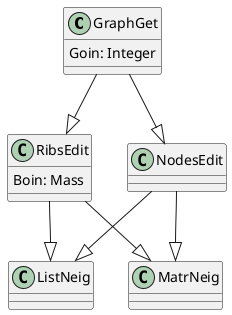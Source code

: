 @startuml "MyDiagram"


class GraphGet {
    Goin: Integer
}





class ListNeig {

}

class MatrNeig {

}

class RibsEdit {
    Boin: Mass

}

class NodesEdit {

}

GraphGet --|> RibsEdit
GraphGet --|> NodesEdit

NodesEdit --|> ListNeig
RibsEdit --|> ListNeig

NodesEdit --|> MatrNeig
RibsEdit --|> MatrNeig

@enduml